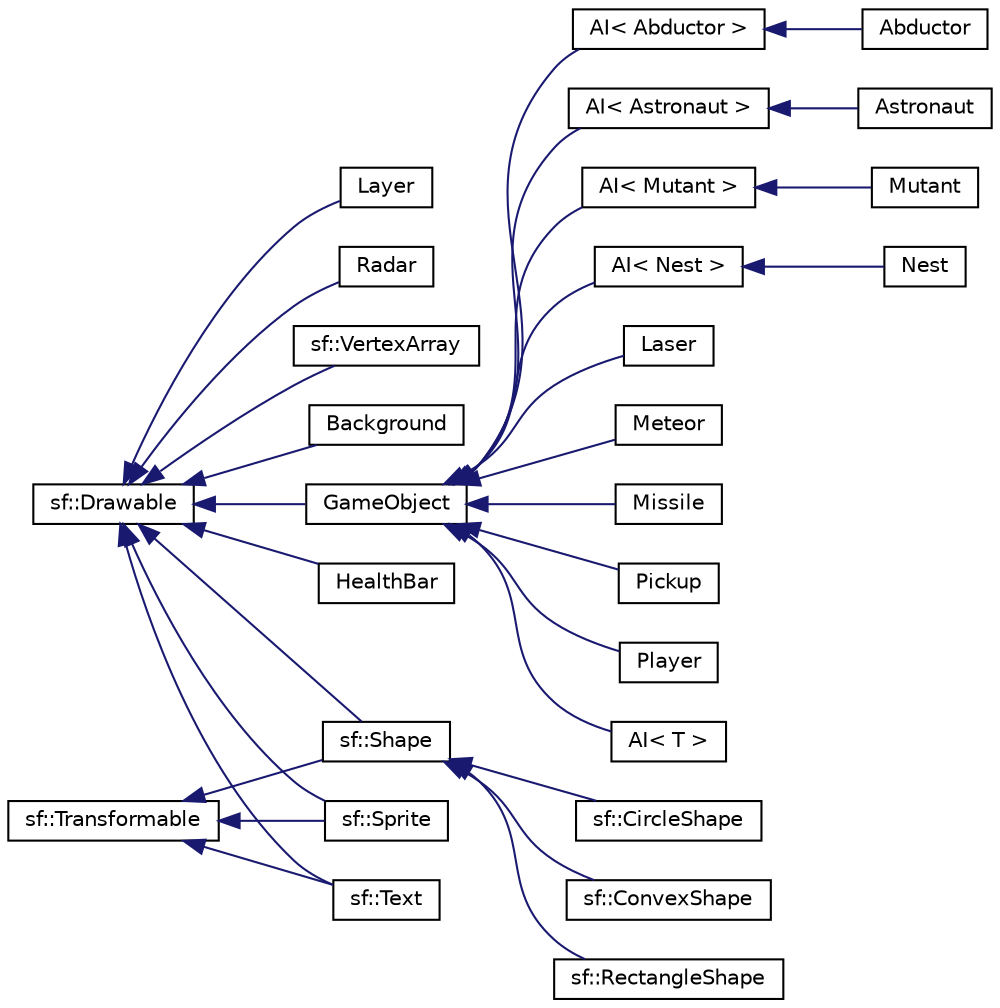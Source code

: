 digraph "Graphical Class Hierarchy"
{
  edge [fontname="Helvetica",fontsize="10",labelfontname="Helvetica",labelfontsize="10"];
  node [fontname="Helvetica",fontsize="10",shape=record];
  rankdir="LR";
  Node214 [label="sf::Drawable",height=0.2,width=0.4,color="black", fillcolor="white", style="filled",URL="$classsf_1_1_drawable.html",tooltip="Abstract base class for objects that can be drawn to a render target. "];
  Node214 -> Node215 [dir="back",color="midnightblue",fontsize="10",style="solid",fontname="Helvetica"];
  Node215 [label="Background",height=0.2,width=0.4,color="black", fillcolor="white", style="filled",URL="$class_background.html"];
  Node214 -> Node216 [dir="back",color="midnightblue",fontsize="10",style="solid",fontname="Helvetica"];
  Node216 [label="GameObject",height=0.2,width=0.4,color="black", fillcolor="white", style="filled",URL="$class_game_object.html"];
  Node216 -> Node217 [dir="back",color="midnightblue",fontsize="10",style="solid",fontname="Helvetica"];
  Node217 [label="AI\< T \>",height=0.2,width=0.4,color="black", fillcolor="white", style="filled",URL="$class_a_i.html"];
  Node216 -> Node218 [dir="back",color="midnightblue",fontsize="10",style="solid",fontname="Helvetica"];
  Node218 [label="AI\< Abductor \>",height=0.2,width=0.4,color="black", fillcolor="white", style="filled",URL="$class_a_i.html"];
  Node218 -> Node219 [dir="back",color="midnightblue",fontsize="10",style="solid",fontname="Helvetica"];
  Node219 [label="Abductor",height=0.2,width=0.4,color="black", fillcolor="white", style="filled",URL="$class_abductor.html"];
  Node216 -> Node220 [dir="back",color="midnightblue",fontsize="10",style="solid",fontname="Helvetica"];
  Node220 [label="AI\< Astronaut \>",height=0.2,width=0.4,color="black", fillcolor="white", style="filled",URL="$class_a_i.html"];
  Node220 -> Node221 [dir="back",color="midnightblue",fontsize="10",style="solid",fontname="Helvetica"];
  Node221 [label="Astronaut",height=0.2,width=0.4,color="black", fillcolor="white", style="filled",URL="$class_astronaut.html"];
  Node216 -> Node222 [dir="back",color="midnightblue",fontsize="10",style="solid",fontname="Helvetica"];
  Node222 [label="AI\< Mutant \>",height=0.2,width=0.4,color="black", fillcolor="white", style="filled",URL="$class_a_i.html"];
  Node222 -> Node223 [dir="back",color="midnightblue",fontsize="10",style="solid",fontname="Helvetica"];
  Node223 [label="Mutant",height=0.2,width=0.4,color="black", fillcolor="white", style="filled",URL="$class_mutant.html"];
  Node216 -> Node224 [dir="back",color="midnightblue",fontsize="10",style="solid",fontname="Helvetica"];
  Node224 [label="AI\< Nest \>",height=0.2,width=0.4,color="black", fillcolor="white", style="filled",URL="$class_a_i.html"];
  Node224 -> Node225 [dir="back",color="midnightblue",fontsize="10",style="solid",fontname="Helvetica"];
  Node225 [label="Nest",height=0.2,width=0.4,color="black", fillcolor="white", style="filled",URL="$class_nest.html"];
  Node216 -> Node226 [dir="back",color="midnightblue",fontsize="10",style="solid",fontname="Helvetica"];
  Node226 [label="Laser",height=0.2,width=0.4,color="black", fillcolor="white", style="filled",URL="$class_laser.html"];
  Node216 -> Node227 [dir="back",color="midnightblue",fontsize="10",style="solid",fontname="Helvetica"];
  Node227 [label="Meteor",height=0.2,width=0.4,color="black", fillcolor="white", style="filled",URL="$class_meteor.html"];
  Node216 -> Node228 [dir="back",color="midnightblue",fontsize="10",style="solid",fontname="Helvetica"];
  Node228 [label="Missile",height=0.2,width=0.4,color="black", fillcolor="white", style="filled",URL="$class_missile.html"];
  Node216 -> Node229 [dir="back",color="midnightblue",fontsize="10",style="solid",fontname="Helvetica"];
  Node229 [label="Pickup",height=0.2,width=0.4,color="black", fillcolor="white", style="filled",URL="$class_pickup.html"];
  Node216 -> Node230 [dir="back",color="midnightblue",fontsize="10",style="solid",fontname="Helvetica"];
  Node230 [label="Player",height=0.2,width=0.4,color="black", fillcolor="white", style="filled",URL="$class_player.html"];
  Node214 -> Node231 [dir="back",color="midnightblue",fontsize="10",style="solid",fontname="Helvetica"];
  Node231 [label="HealthBar",height=0.2,width=0.4,color="black", fillcolor="white", style="filled",URL="$class_health_bar.html"];
  Node214 -> Node232 [dir="back",color="midnightblue",fontsize="10",style="solid",fontname="Helvetica"];
  Node232 [label="Layer",height=0.2,width=0.4,color="black", fillcolor="white", style="filled",URL="$class_layer.html"];
  Node214 -> Node233 [dir="back",color="midnightblue",fontsize="10",style="solid",fontname="Helvetica"];
  Node233 [label="Radar",height=0.2,width=0.4,color="black", fillcolor="white", style="filled",URL="$class_radar.html"];
  Node214 -> Node1 [dir="back",color="midnightblue",fontsize="10",style="solid",fontname="Helvetica"];
  Node1 [label="sf::Shape",height=0.2,width=0.4,color="black", fillcolor="white", style="filled",URL="$classsf_1_1_shape.html",tooltip="Base class for textured shapes with outline. "];
  Node1 -> Node2 [dir="back",color="midnightblue",fontsize="10",style="solid",fontname="Helvetica"];
  Node2 [label="sf::CircleShape",height=0.2,width=0.4,color="black", fillcolor="white", style="filled",URL="$classsf_1_1_circle_shape.html",tooltip="Specialized shape representing a circle. "];
  Node1 -> Node3 [dir="back",color="midnightblue",fontsize="10",style="solid",fontname="Helvetica"];
  Node3 [label="sf::ConvexShape",height=0.2,width=0.4,color="black", fillcolor="white", style="filled",URL="$classsf_1_1_convex_shape.html",tooltip="Specialized shape representing a convex polygon. "];
  Node1 -> Node4 [dir="back",color="midnightblue",fontsize="10",style="solid",fontname="Helvetica"];
  Node4 [label="sf::RectangleShape",height=0.2,width=0.4,color="black", fillcolor="white", style="filled",URL="$classsf_1_1_rectangle_shape.html",tooltip="Specialized shape representing a rectangle. "];
  Node214 -> Node5 [dir="back",color="midnightblue",fontsize="10",style="solid",fontname="Helvetica"];
  Node5 [label="sf::Sprite",height=0.2,width=0.4,color="black", fillcolor="white", style="filled",URL="$classsf_1_1_sprite.html",tooltip="Drawable representation of a texture, with its own transformations, color, etc. "];
  Node214 -> Node6 [dir="back",color="midnightblue",fontsize="10",style="solid",fontname="Helvetica"];
  Node6 [label="sf::Text",height=0.2,width=0.4,color="black", fillcolor="white", style="filled",URL="$classsf_1_1_text.html",tooltip="Graphical text that can be drawn to a render target. "];
  Node214 -> Node234 [dir="back",color="midnightblue",fontsize="10",style="solid",fontname="Helvetica"];
  Node234 [label="sf::VertexArray",height=0.2,width=0.4,color="black", fillcolor="white", style="filled",URL="$classsf_1_1_vertex_array.html",tooltip="Define a set of one or more 2D primitives. "];
  Node0 [label="sf::Transformable",height=0.2,width=0.4,color="black", fillcolor="white", style="filled",URL="$classsf_1_1_transformable.html",tooltip="Decomposed transform defined by a position, a rotation and a scale. "];
  Node0 -> Node1 [dir="back",color="midnightblue",fontsize="10",style="solid",fontname="Helvetica"];
  Node0 -> Node5 [dir="back",color="midnightblue",fontsize="10",style="solid",fontname="Helvetica"];
  Node0 -> Node6 [dir="back",color="midnightblue",fontsize="10",style="solid",fontname="Helvetica"];
}
